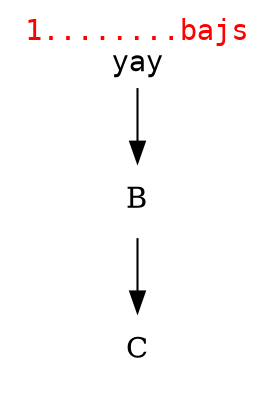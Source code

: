 digraph finite_state_machine {
	rankdir=TD
	size="8,5"
	node [shape = plaintext]
  A [label = <<FONT color="red" >1........bajs</FONT><br/>yay>, fontname=courier]
	A -> B
  B -> C
}

